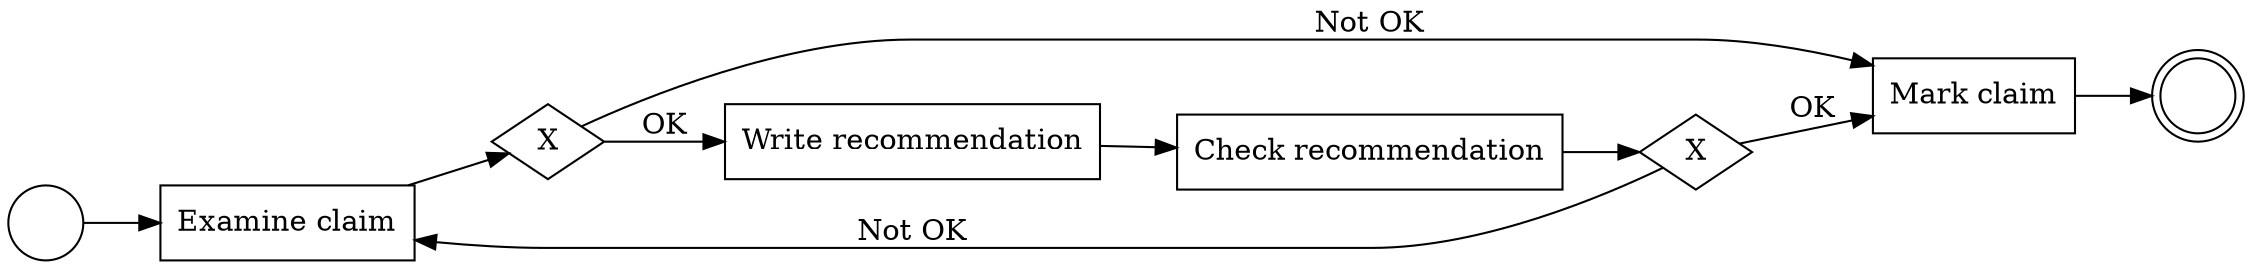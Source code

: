 

digraph G {
  rankdir=LR;
  start_1[shape=circle label=""];
  task_1[shape=rectangle label="Examine claim"];
  task_2[shape=rectangle label="Write recommendation"];
  task_3[shape=rectangle label="Check recommendation"];
  task_4[shape=rectangle label="Mark claim"];
  seg_1[shape=diamond label="X"];
  seg_2[shape=diamond label="X"];
  end_1[shape=doublecircle label=""];
  start_1 -> task_1;
  task_1 -> seg_1;
  seg_1 -> task_2[label="OK"];
  seg_1 -> task_4[label="Not OK"];
  task_2 -> task_3;
  task_3 -> seg_2;
  seg_2 -> task_4[label="OK"];
  seg_2 -> task_1[label="Not OK"];
  task_4 -> end_1;
}